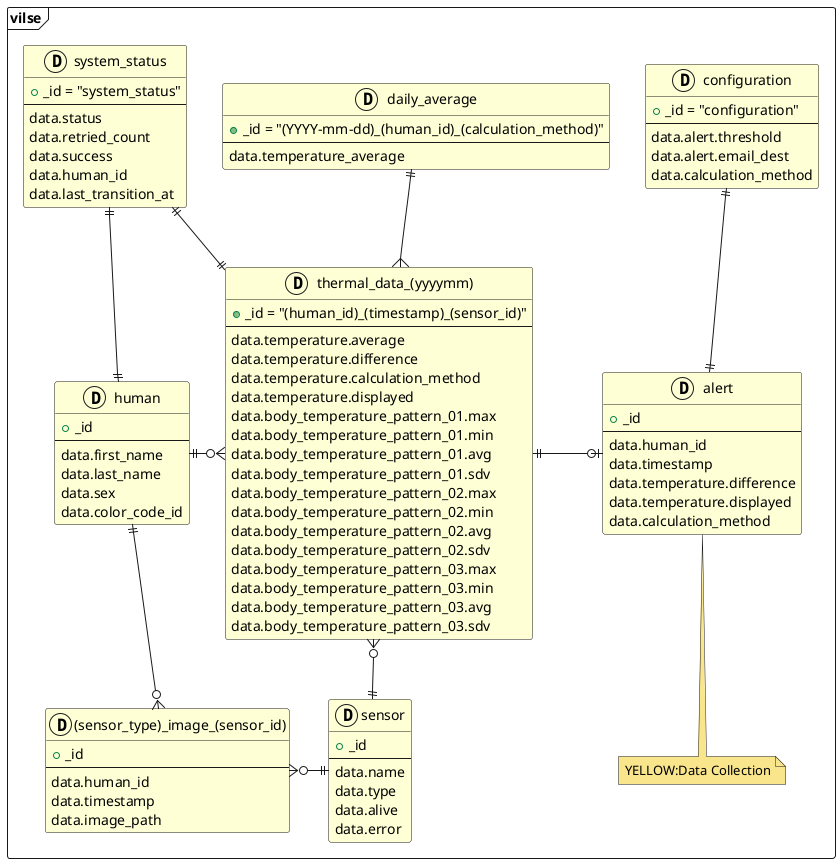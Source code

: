 @startuml

!define DATA_COLLECTION #ffffd6
!define COMMENT_DATA_COLLECTION #f8e58c

package "vilse" <<Frame>> {
  entity "human" as human <<D, DATA_COLLECTION>> DATA_COLLECTION {
    + _id
    --
    data.first_name
    data.last_name
    data.sex
    data.color_code_id
  }

  entity "thermal_data_(yyyymm)" as sensor_data <<D, DATA_COLLECTION>> DATA_COLLECTION {
    + _id = "(human_id)_(timestamp)_(sensor_id)"
    --
    data.temperature.average
    data.temperature.difference
    data.temperature.calculation_method
    data.temperature.displayed
    data.body_temperature_pattern_01.max
    data.body_temperature_pattern_01.min
    data.body_temperature_pattern_01.avg
    data.body_temperature_pattern_01.sdv
    data.body_temperature_pattern_02.max
    data.body_temperature_pattern_02.min
    data.body_temperature_pattern_02.avg
    data.body_temperature_pattern_02.sdv
    data.body_temperature_pattern_03.max
    data.body_temperature_pattern_03.min
    data.body_temperature_pattern_03.avg
    data.body_temperature_pattern_03.sdv
  }

  entity "sensor" as sensor <<D, DATA_COLLECTION>> DATA_COLLECTION {
    + _id
    --
    data.name
    data.type
    data.alive
    data.error
  }

  entity "alert" as alert <<D, DATA_COLLECTION>> DATA_COLLECTION {
    + _id
    --
    data.human_id
    data.timestamp
    data.temperature.difference
    data.temperature.displayed
    data.calculation_method
  }

  entity "configuration" as setting <<D, DATA_COLLECTION>> DATA_COLLECTION {
    + _id = "configuration"
    --
    data.alert.threshold
    data.alert.email_dest
    data.calculation_method
  }

  entity "daily_average" as daily_average <<D, DATA_COLLECTION>> DATA_COLLECTION {
    + _id = "(YYYY-mm-dd)_(human_id)_(calculation_method)"
    --
    data.temperature_average
  }

  entity "(sensor_type)_image_(sensor_id)" as image <<D, DATA_COLLECTION>> DATA_COLLECTION {
    + _id
    --
    data.human_id
    data.timestamp
    data.image_path
  }

  entity "system_status" as status <<D, DATA_COLLECTION>> DATA_COLLECTION {
    + _id = "system_status"
    --
    data.status
    data.retried_count
    data.success
    data.human_id
    data.last_transition_at
  }

  note bottom of alert COMMENT_DATA_COLLECTION : YELLOW:Data Collection
}

human ||-ri-o{ sensor_data
human ||-up-|| status
sensor_data ||-up-|| status
human ||-do-o{ image
sensor ||-up-o{ sensor_data
sensor ||-le-o{ image
alert |o-le-|| sensor_data
alert ||-up-|| setting
daily_average ||-do-{ sensor_data
@enduml
